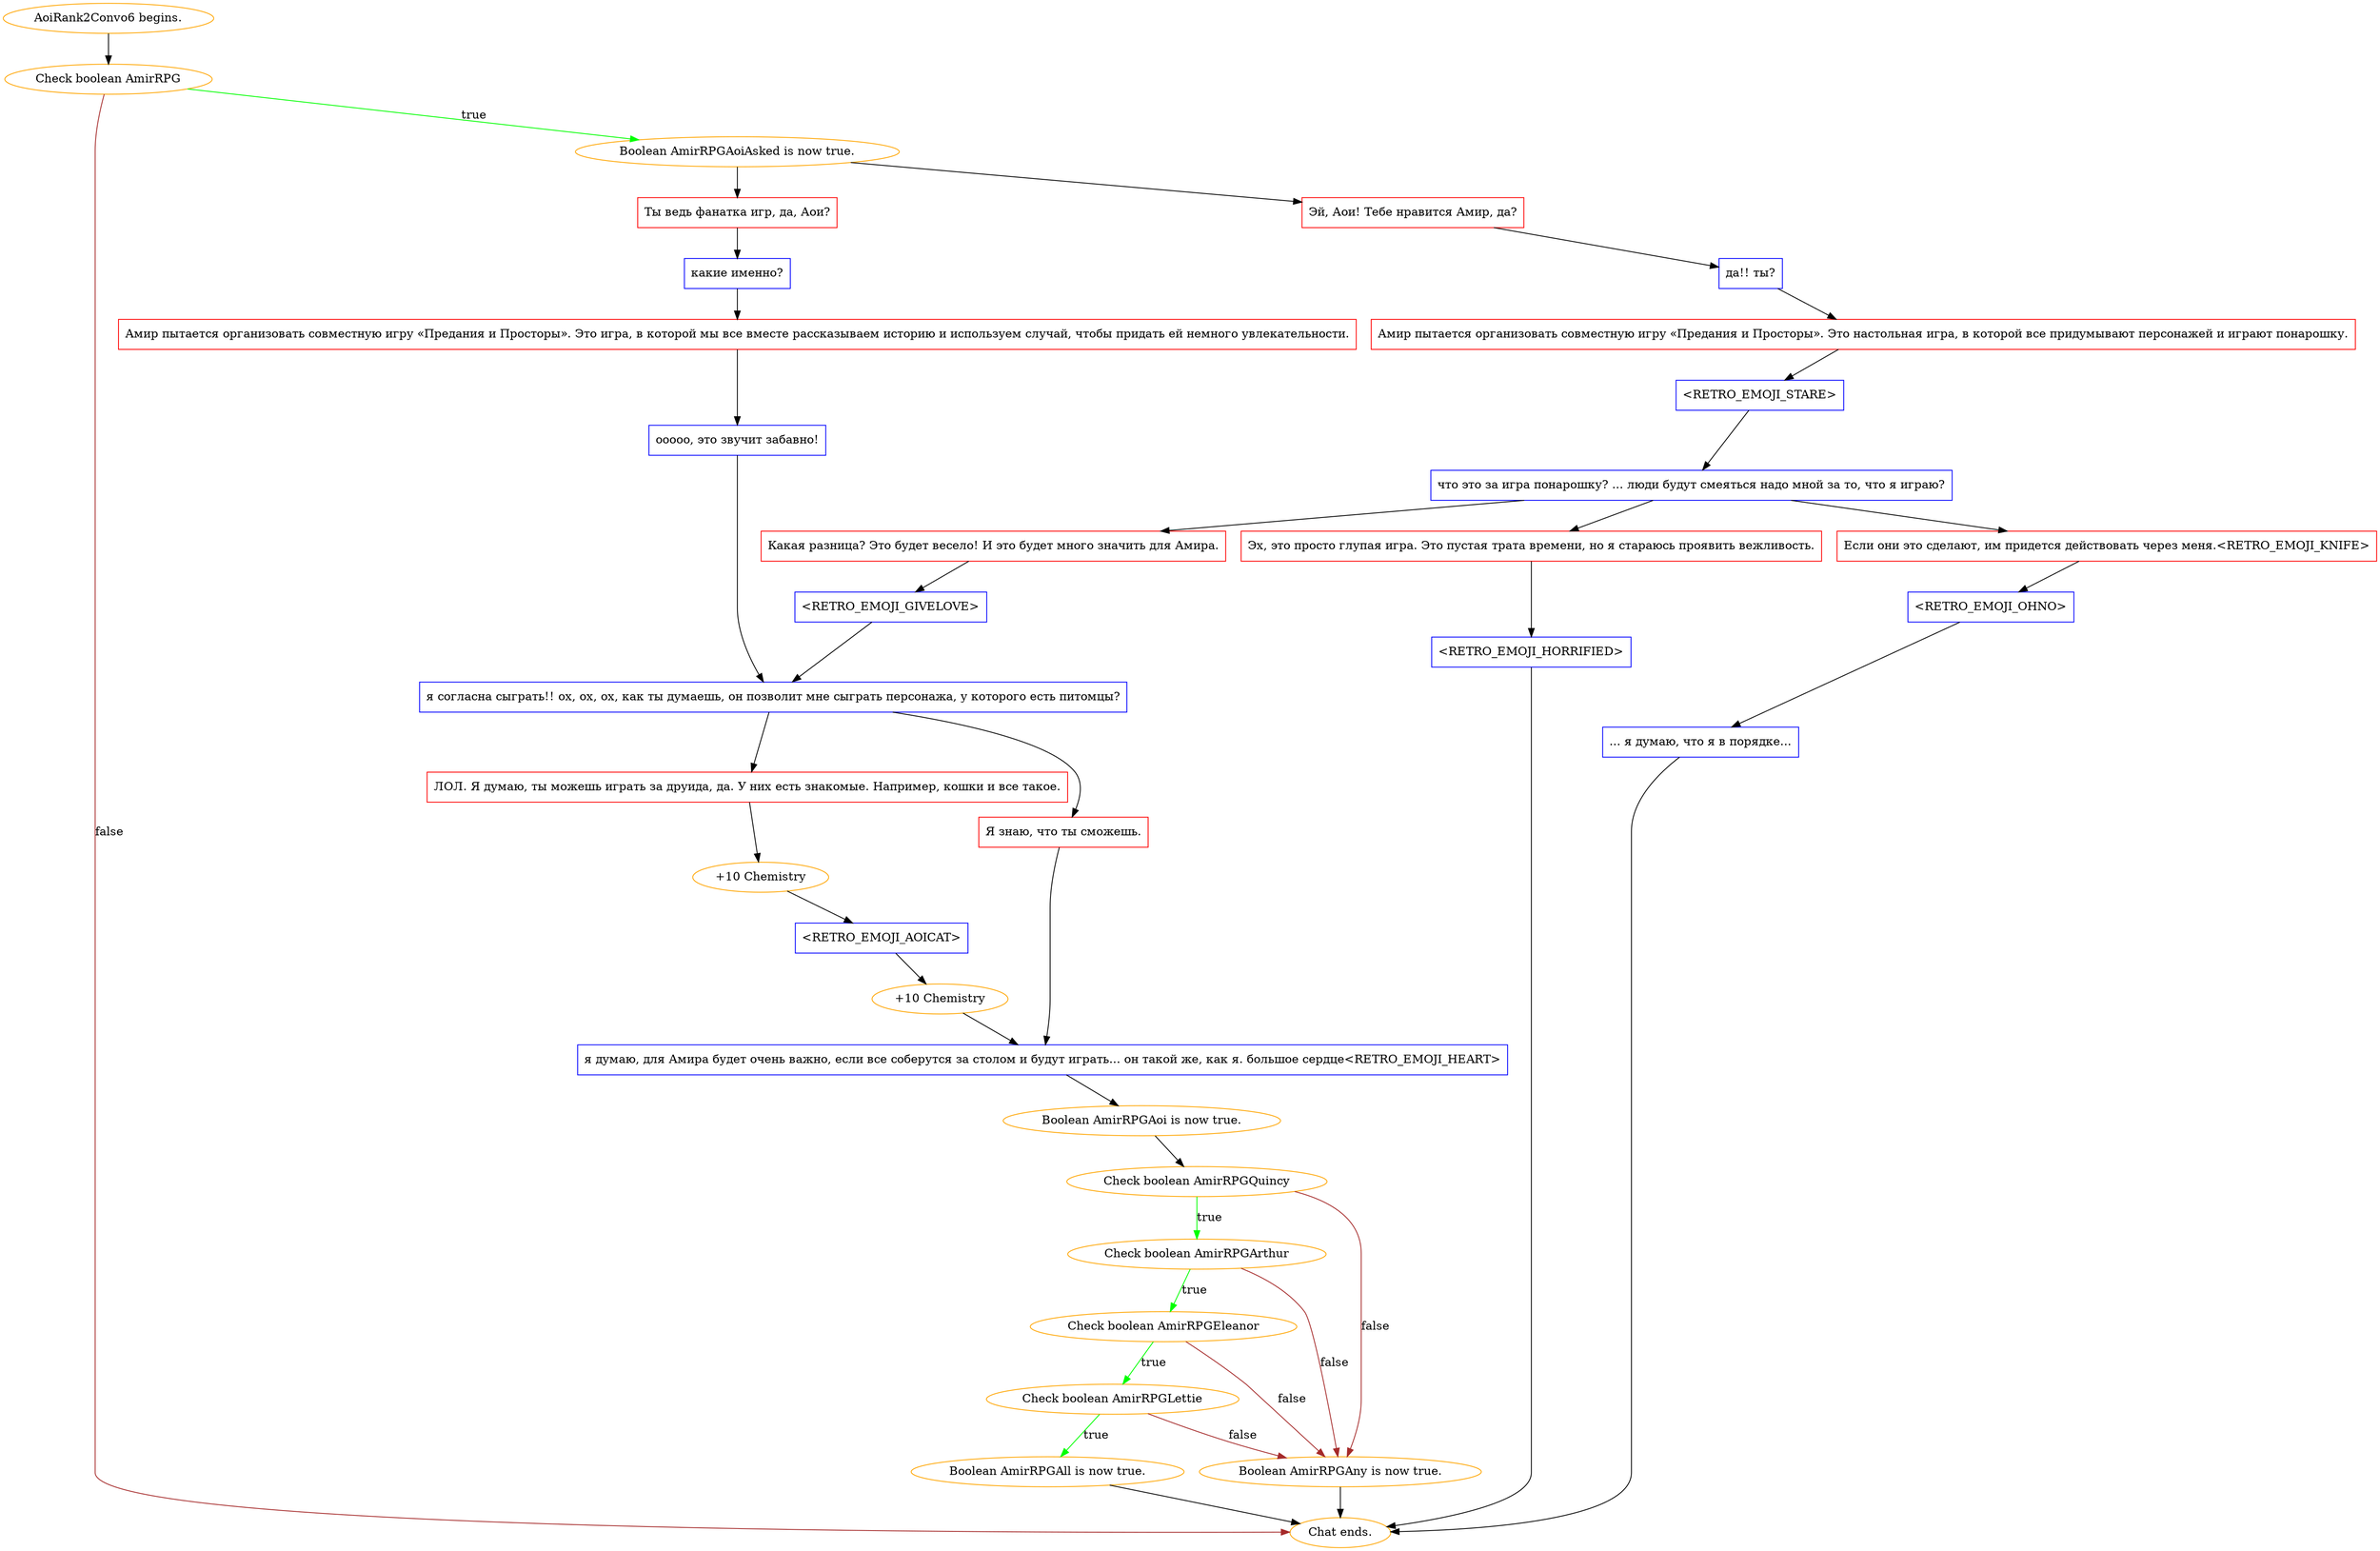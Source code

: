 digraph {
	"AoiRank2Convo6 begins." [color=orange];
		"AoiRank2Convo6 begins." -> j2575486394;
	j2575486394 [label="Check boolean AmirRPG",color=orange];
		j2575486394 -> j2866824290 [label=true,color=green];
		j2575486394 -> "Chat ends." [label=false,color=brown];
	j2866824290 [label="Boolean AmirRPGAoiAsked is now true.",color=orange];
		j2866824290 -> j4213274808;
		j2866824290 -> j865189761;
	"Chat ends." [color=orange];
	j4213274808 [label="Эй, Аои! Тебе нравится Амир, да?",shape=box,color=red];
		j4213274808 -> j4076909405;
	j865189761 [label="Ты ведь фанатка игр, да, Аои?",shape=box,color=red];
		j865189761 -> j380576745;
	j4076909405 [label="да!! ты?",shape=box,color=blue];
		j4076909405 -> j3031538286;
	j380576745 [label="какие именно?",shape=box,color=blue];
		j380576745 -> j1058629619;
	j3031538286 [label="Амир пытается организовать совместную игру «Предания и Просторы». Это настольная игра, в которой все придумывают персонажей и играют понарошку.",shape=box,color=red];
		j3031538286 -> j3064557473;
	j1058629619 [label="Амир пытается организовать совместную игру «Предания и Просторы». Это игра, в которой мы все вместе рассказываем историю и используем случай, чтобы придать ей немного увлекательности.",shape=box,color=red];
		j1058629619 -> j3957695858;
	j3064557473 [label="<RETRO_EMOJI_STARE>",shape=box,color=blue];
		j3064557473 -> j3504788791;
	j3957695858 [label="ооооо, это звучит забавно!",shape=box,color=blue];
		j3957695858 -> j487691795;
	j3504788791 [label="что это за игра понарошку? ... люди будут смеяться надо мной за то, что я играю?",shape=box,color=blue];
		j3504788791 -> j4287693454;
		j3504788791 -> j636866444;
		j3504788791 -> j1520254461;
	j487691795 [label="я согласна сыграть!! ох, ох, ох, как ты думаешь, он позволит мне сыграть персонажа, у которого есть питомцы?",shape=box,color=blue];
		j487691795 -> j2717031664;
		j487691795 -> j678465260;
	j4287693454 [label="Эх, это просто глупая игра. Это пустая трата времени, но я стараюсь проявить вежливость.",shape=box,color=red];
		j4287693454 -> j4081928315;
	j636866444 [label="Если они это сделают, им придется действовать через меня.<RETRO_EMOJI_KNIFE>",shape=box,color=red];
		j636866444 -> j2587714018;
	j1520254461 [label="Какая разница? Это будет весело! И это будет много значить для Амира.",shape=box,color=red];
		j1520254461 -> j2292388602;
	j2717031664 [label="ЛОЛ. Я думаю, ты можешь играть за друида, да. У них есть знакомые. Например, кошки и все такое.",shape=box,color=red];
		j2717031664 -> j400530927;
	j678465260 [label="Я знаю, что ты сможешь.",shape=box,color=red];
		j678465260 -> j3317430099;
	j4081928315 [label="<RETRO_EMOJI_HORRIFIED>",shape=box,color=blue];
		j4081928315 -> "Chat ends.";
	j2587714018 [label="<RETRO_EMOJI_OHNO>",shape=box,color=blue];
		j2587714018 -> j3822969411;
	j2292388602 [label="<RETRO_EMOJI_GIVELOVE>",shape=box,color=blue];
		j2292388602 -> j487691795;
	j400530927 [label="+10 Chemistry",color=orange];
		j400530927 -> j814920794;
	j3317430099 [label="я думаю, для Амира будет очень важно, если все соберутся за столом и будут играть... он такой же, как я. большое сердце<RETRO_EMOJI_HEART>",shape=box,color=blue];
		j3317430099 -> j4105403985;
	j3822969411 [label="... я думаю, что я в порядке...",shape=box,color=blue];
		j3822969411 -> "Chat ends.";
	j814920794 [label="<RETRO_EMOJI_AOICAT>",shape=box,color=blue];
		j814920794 -> j15931611;
	j4105403985 [label="Boolean AmirRPGAoi is now true.",color=orange];
		j4105403985 -> j762251993;
	j15931611 [label="+10 Chemistry",color=orange];
		j15931611 -> j3317430099;
	j762251993 [label="Check boolean AmirRPGQuincy",color=orange];
		j762251993 -> j995027809 [label=true,color=green];
		j762251993 -> j1692268193 [label=false,color=brown];
	j995027809 [label="Check boolean AmirRPGArthur",color=orange];
		j995027809 -> j1453246023 [label=true,color=green];
		j995027809 -> j1692268193 [label=false,color=brown];
	j1692268193 [label="Boolean AmirRPGAny is now true.",color=orange];
		j1692268193 -> "Chat ends.";
	j1453246023 [label="Check boolean AmirRPGEleanor",color=orange];
		j1453246023 -> j3146949038 [label=true,color=green];
		j1453246023 -> j1692268193 [label=false,color=brown];
	j3146949038 [label="Check boolean AmirRPGLettie",color=orange];
		j3146949038 -> j3798570005 [label=true,color=green];
		j3146949038 -> j1692268193 [label=false,color=brown];
	j3798570005 [label="Boolean AmirRPGAll is now true.",color=orange];
		j3798570005 -> "Chat ends.";
}